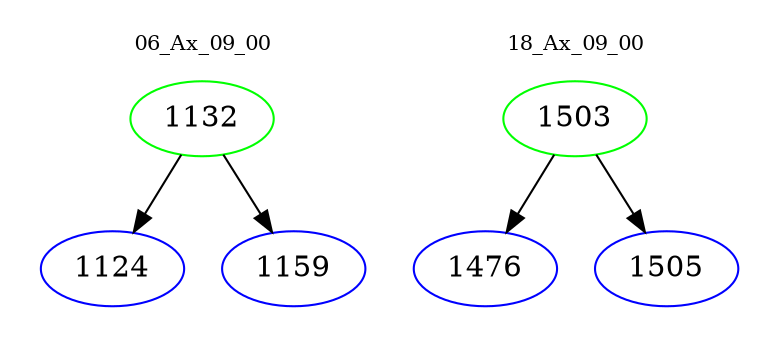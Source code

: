 digraph{
subgraph cluster_0 {
color = white
label = "06_Ax_09_00";
fontsize=10;
T0_1132 [label="1132", color="green"]
T0_1132 -> T0_1124 [color="black"]
T0_1124 [label="1124", color="blue"]
T0_1132 -> T0_1159 [color="black"]
T0_1159 [label="1159", color="blue"]
}
subgraph cluster_1 {
color = white
label = "18_Ax_09_00";
fontsize=10;
T1_1503 [label="1503", color="green"]
T1_1503 -> T1_1476 [color="black"]
T1_1476 [label="1476", color="blue"]
T1_1503 -> T1_1505 [color="black"]
T1_1505 [label="1505", color="blue"]
}
}
